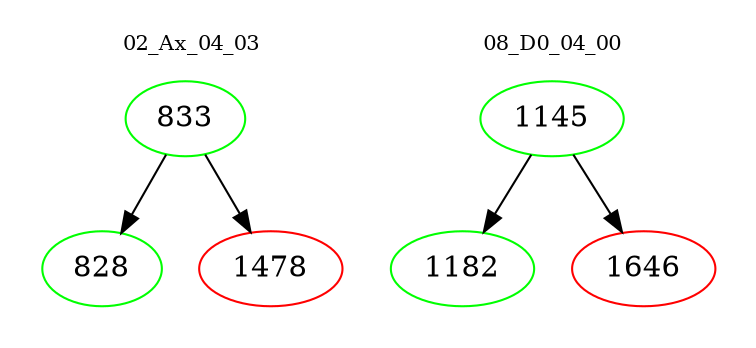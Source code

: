 digraph{
subgraph cluster_0 {
color = white
label = "02_Ax_04_03";
fontsize=10;
T0_833 [label="833", color="green"]
T0_833 -> T0_828 [color="black"]
T0_828 [label="828", color="green"]
T0_833 -> T0_1478 [color="black"]
T0_1478 [label="1478", color="red"]
}
subgraph cluster_1 {
color = white
label = "08_D0_04_00";
fontsize=10;
T1_1145 [label="1145", color="green"]
T1_1145 -> T1_1182 [color="black"]
T1_1182 [label="1182", color="green"]
T1_1145 -> T1_1646 [color="black"]
T1_1646 [label="1646", color="red"]
}
}

